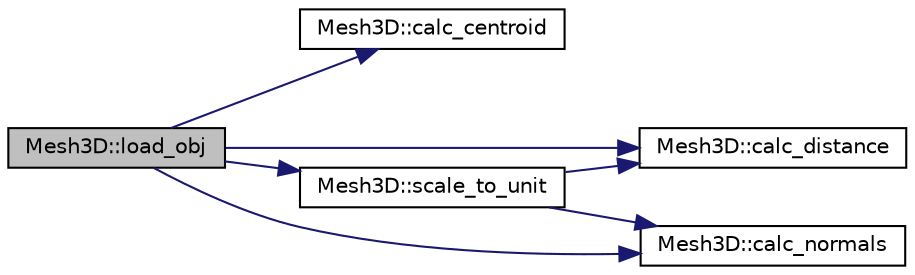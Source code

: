 digraph "Mesh3D::load_obj"
{
 // LATEX_PDF_SIZE
  edge [fontname="Helvetica",fontsize="10",labelfontname="Helvetica",labelfontsize="10"];
  node [fontname="Helvetica",fontsize="10",shape=record];
  rankdir="LR";
  Node1 [label="Mesh3D::load_obj",height=0.2,width=0.4,color="black", fillcolor="grey75", style="filled", fontcolor="black",tooltip="Load data of the mesh from an OBJ Wavefront file."];
  Node1 -> Node2 [color="midnightblue",fontsize="10",style="solid",fontname="Helvetica"];
  Node2 [label="Mesh3D::calc_centroid",height=0.2,width=0.4,color="black", fillcolor="white", style="filled",URL="$classMesh3D.html#a3d12b5c589feb91e1f2fd0af74d1fd61",tooltip="Calculate centroid of mesh."];
  Node1 -> Node3 [color="midnightblue",fontsize="10",style="solid",fontname="Helvetica"];
  Node3 [label="Mesh3D::calc_distance",height=0.2,width=0.4,color="black", fillcolor="white", style="filled",URL="$classMesh3D.html#acf63dea37512ad8e89e60f189251dff8",tooltip="Calculate maximun distance from centroid."];
  Node1 -> Node4 [color="midnightblue",fontsize="10",style="solid",fontname="Helvetica"];
  Node4 [label="Mesh3D::calc_normals",height=0.2,width=0.4,color="black", fillcolor="white", style="filled",URL="$classMesh3D.html#a689d7bf2e99e13c7b8bed8bba533690a",tooltip="Calculate normals of mesh faces."];
  Node1 -> Node5 [color="midnightblue",fontsize="10",style="solid",fontname="Helvetica"];
  Node5 [label="Mesh3D::scale_to_unit",height=0.2,width=0.4,color="black", fillcolor="white", style="filled",URL="$classMesh3D.html#a655d57a3ca7d22cef507c9f511a1eeb7",tooltip="Scale the mesh to the unit sphere."];
  Node5 -> Node3 [color="midnightblue",fontsize="10",style="solid",fontname="Helvetica"];
  Node5 -> Node4 [color="midnightblue",fontsize="10",style="solid",fontname="Helvetica"];
}
